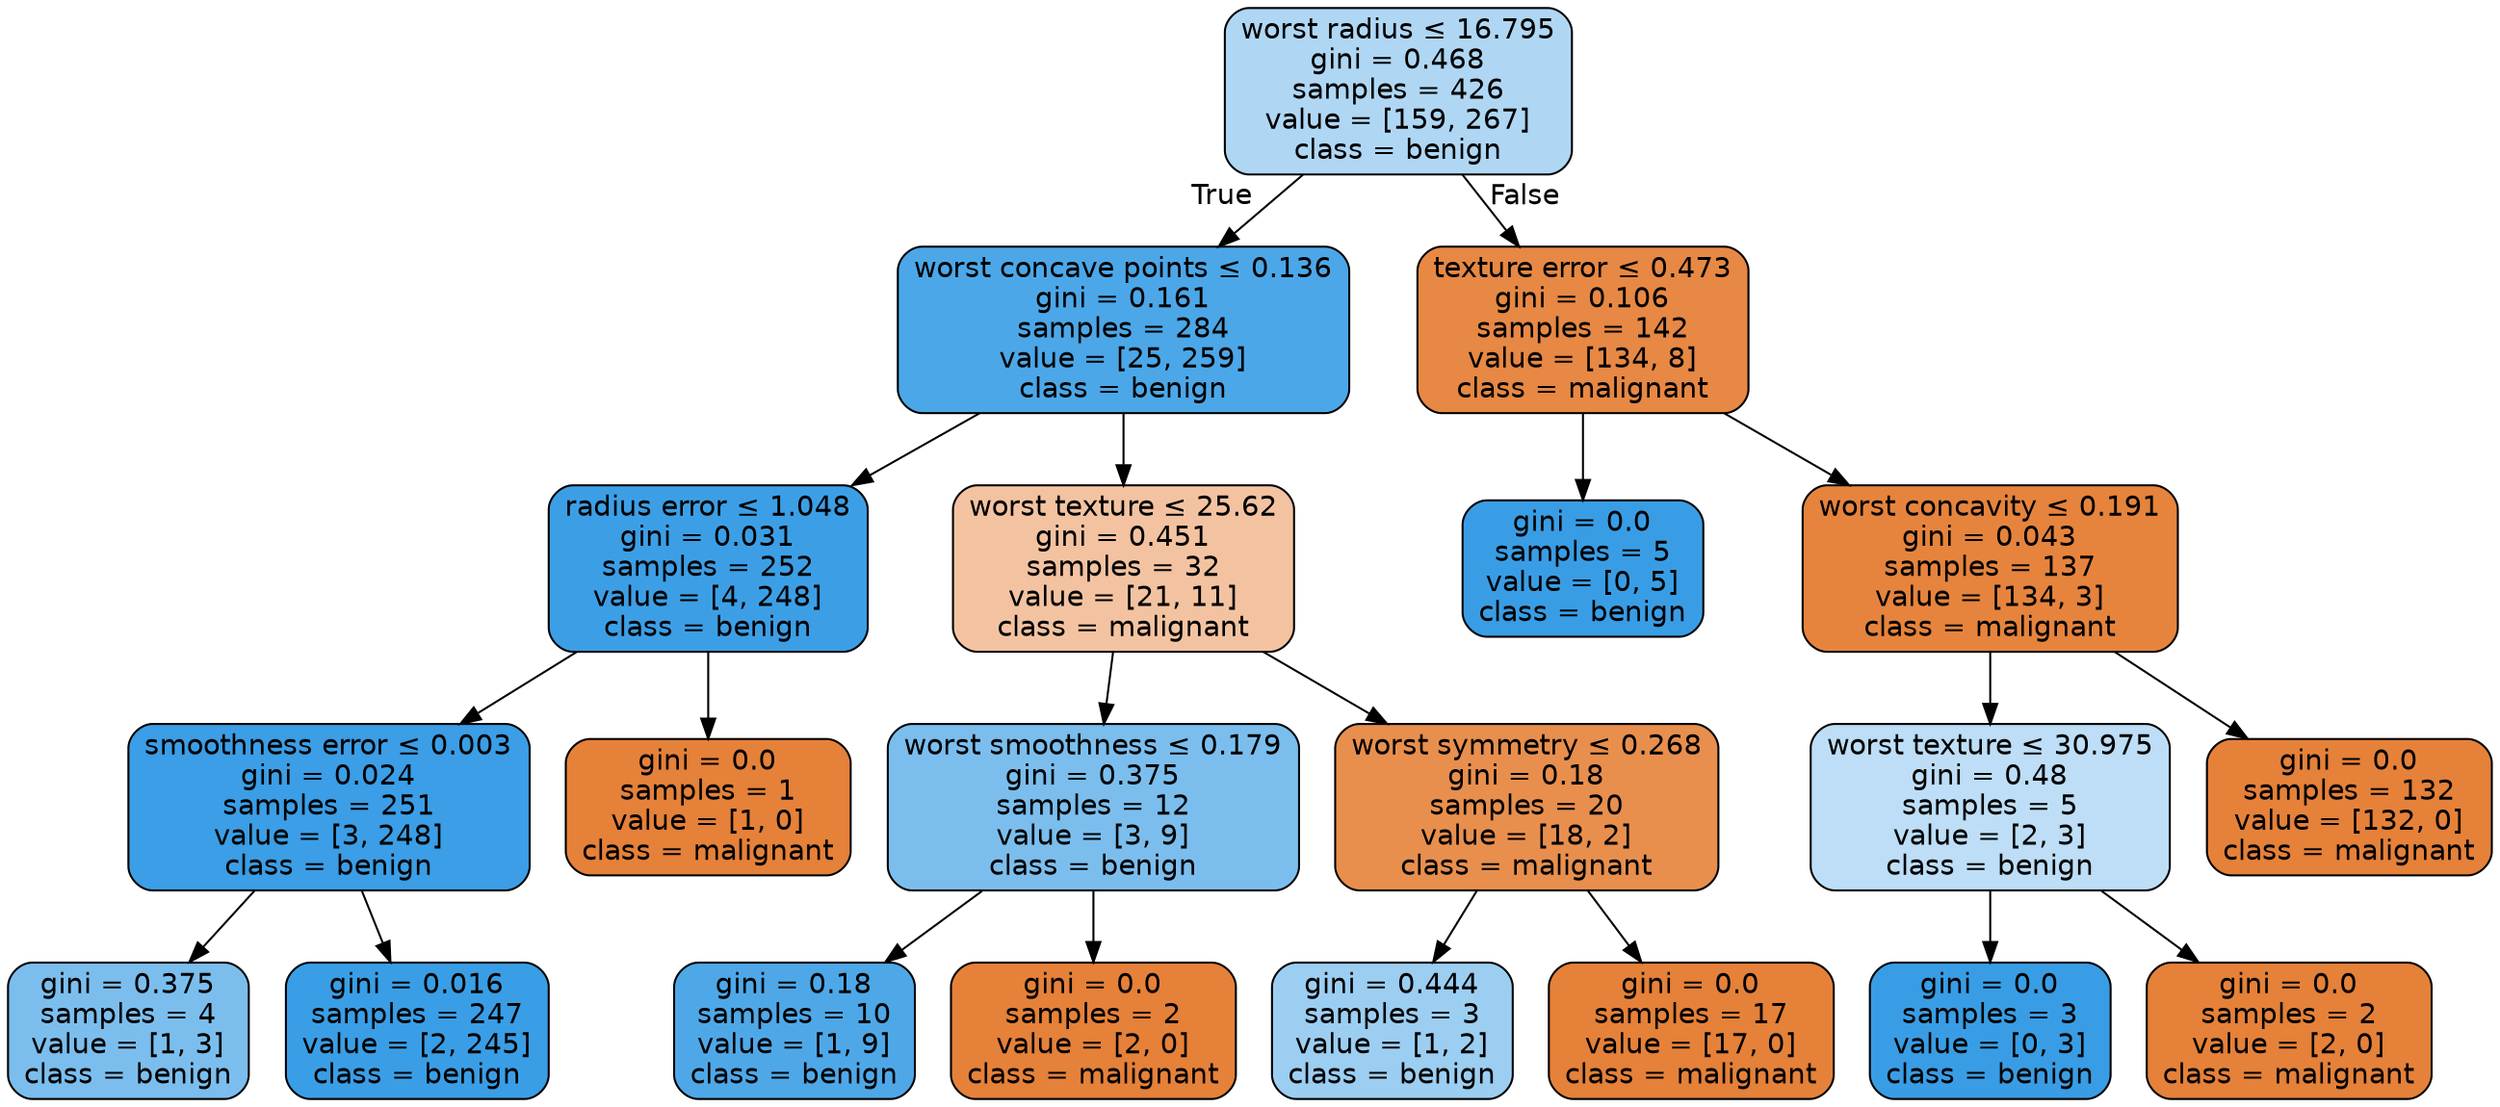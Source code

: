 digraph Tree {
node [shape=box, style="filled, rounded", color="black", fontname=helvetica] ;
edge [fontname=helvetica] ;
0 [label=<worst radius &le; 16.795<br/>gini = 0.468<br/>samples = 426<br/>value = [159, 267]<br/>class = benign>, fillcolor="#399de567"] ;
1 [label=<worst concave points &le; 0.136<br/>gini = 0.161<br/>samples = 284<br/>value = [25, 259]<br/>class = benign>, fillcolor="#399de5e6"] ;
0 -> 1 [labeldistance=2.5, labelangle=45, headlabel="True"] ;
2 [label=<radius error &le; 1.048<br/>gini = 0.031<br/>samples = 252<br/>value = [4, 248]<br/>class = benign>, fillcolor="#399de5fb"] ;
1 -> 2 ;
3 [label=<smoothness error &le; 0.003<br/>gini = 0.024<br/>samples = 251<br/>value = [3, 248]<br/>class = benign>, fillcolor="#399de5fc"] ;
2 -> 3 ;
4 [label=<gini = 0.375<br/>samples = 4<br/>value = [1, 3]<br/>class = benign>, fillcolor="#399de5aa"] ;
3 -> 4 ;
5 [label=<gini = 0.016<br/>samples = 247<br/>value = [2, 245]<br/>class = benign>, fillcolor="#399de5fd"] ;
3 -> 5 ;
6 [label=<gini = 0.0<br/>samples = 1<br/>value = [1, 0]<br/>class = malignant>, fillcolor="#e58139ff"] ;
2 -> 6 ;
7 [label=<worst texture &le; 25.62<br/>gini = 0.451<br/>samples = 32<br/>value = [21, 11]<br/>class = malignant>, fillcolor="#e5813979"] ;
1 -> 7 ;
8 [label=<worst smoothness &le; 0.179<br/>gini = 0.375<br/>samples = 12<br/>value = [3, 9]<br/>class = benign>, fillcolor="#399de5aa"] ;
7 -> 8 ;
9 [label=<gini = 0.18<br/>samples = 10<br/>value = [1, 9]<br/>class = benign>, fillcolor="#399de5e3"] ;
8 -> 9 ;
10 [label=<gini = 0.0<br/>samples = 2<br/>value = [2, 0]<br/>class = malignant>, fillcolor="#e58139ff"] ;
8 -> 10 ;
11 [label=<worst symmetry &le; 0.268<br/>gini = 0.18<br/>samples = 20<br/>value = [18, 2]<br/>class = malignant>, fillcolor="#e58139e3"] ;
7 -> 11 ;
12 [label=<gini = 0.444<br/>samples = 3<br/>value = [1, 2]<br/>class = benign>, fillcolor="#399de57f"] ;
11 -> 12 ;
13 [label=<gini = 0.0<br/>samples = 17<br/>value = [17, 0]<br/>class = malignant>, fillcolor="#e58139ff"] ;
11 -> 13 ;
14 [label=<texture error &le; 0.473<br/>gini = 0.106<br/>samples = 142<br/>value = [134, 8]<br/>class = malignant>, fillcolor="#e58139f0"] ;
0 -> 14 [labeldistance=2.5, labelangle=-45, headlabel="False"] ;
15 [label=<gini = 0.0<br/>samples = 5<br/>value = [0, 5]<br/>class = benign>, fillcolor="#399de5ff"] ;
14 -> 15 ;
16 [label=<worst concavity &le; 0.191<br/>gini = 0.043<br/>samples = 137<br/>value = [134, 3]<br/>class = malignant>, fillcolor="#e58139f9"] ;
14 -> 16 ;
17 [label=<worst texture &le; 30.975<br/>gini = 0.48<br/>samples = 5<br/>value = [2, 3]<br/>class = benign>, fillcolor="#399de555"] ;
16 -> 17 ;
18 [label=<gini = 0.0<br/>samples = 3<br/>value = [0, 3]<br/>class = benign>, fillcolor="#399de5ff"] ;
17 -> 18 ;
19 [label=<gini = 0.0<br/>samples = 2<br/>value = [2, 0]<br/>class = malignant>, fillcolor="#e58139ff"] ;
17 -> 19 ;
20 [label=<gini = 0.0<br/>samples = 132<br/>value = [132, 0]<br/>class = malignant>, fillcolor="#e58139ff"] ;
16 -> 20 ;
}
